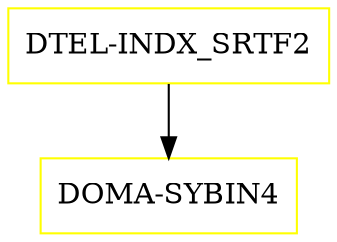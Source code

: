 digraph G {
  "DTEL-INDX_SRTF2" [shape=box,color=yellow];
  "DOMA-SYBIN4" [shape=box,color=yellow,URL="./DOMA_SYBIN4.html"];
  "DTEL-INDX_SRTF2" -> "DOMA-SYBIN4";
}
